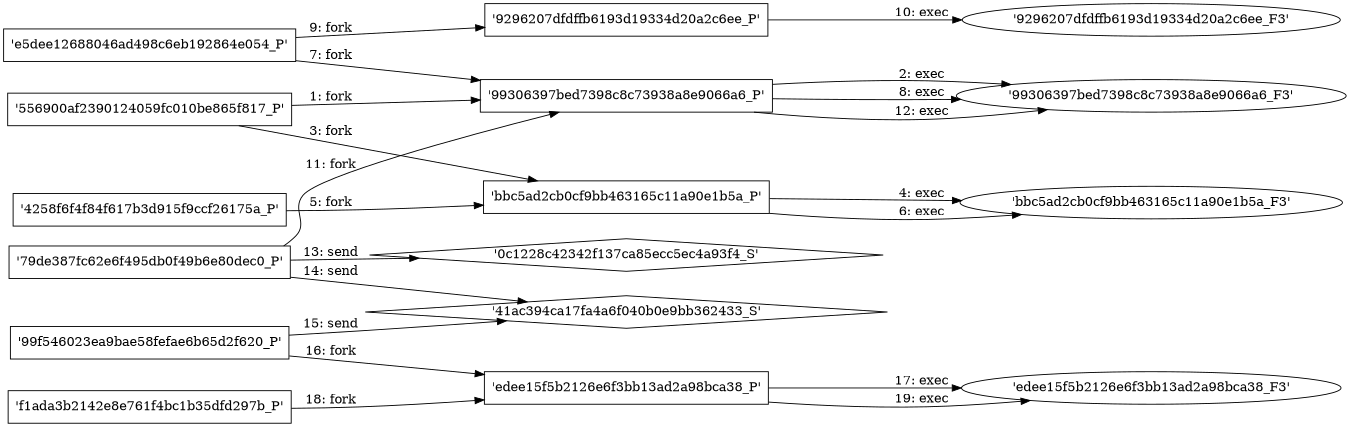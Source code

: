 digraph "D:\Learning\Paper\apt\基于CTI的攻击预警\Dataset\攻击图\ASGfromALLCTI\Threat Spotlight The Imperiosus Curse --A Tool of the Dark Arts.dot" {
rankdir="LR"
size="9"
fixedsize="false"
splines="true"
nodesep=0.3
ranksep=0
fontsize=10
overlap="scalexy"
engine= "neato"
	"'556900af2390124059fc010be865f817_P'" [node_type=Process shape=box]
	"'99306397bed7398c8c73938a8e9066a6_P'" [node_type=Process shape=box]
	"'556900af2390124059fc010be865f817_P'" -> "'99306397bed7398c8c73938a8e9066a6_P'" [label="1: fork"]
	"'99306397bed7398c8c73938a8e9066a6_P'" [node_type=Process shape=box]
	"'99306397bed7398c8c73938a8e9066a6_F3'" [node_type=File shape=ellipse]
	"'99306397bed7398c8c73938a8e9066a6_P'" -> "'99306397bed7398c8c73938a8e9066a6_F3'" [label="2: exec"]
	"'556900af2390124059fc010be865f817_P'" [node_type=Process shape=box]
	"'bbc5ad2cb0cf9bb463165c11a90e1b5a_P'" [node_type=Process shape=box]
	"'556900af2390124059fc010be865f817_P'" -> "'bbc5ad2cb0cf9bb463165c11a90e1b5a_P'" [label="3: fork"]
	"'bbc5ad2cb0cf9bb463165c11a90e1b5a_P'" [node_type=Process shape=box]
	"'bbc5ad2cb0cf9bb463165c11a90e1b5a_F3'" [node_type=File shape=ellipse]
	"'bbc5ad2cb0cf9bb463165c11a90e1b5a_P'" -> "'bbc5ad2cb0cf9bb463165c11a90e1b5a_F3'" [label="4: exec"]
	"'4258f6f4f84f617b3d915f9ccf26175a_P'" [node_type=Process shape=box]
	"'bbc5ad2cb0cf9bb463165c11a90e1b5a_P'" [node_type=Process shape=box]
	"'4258f6f4f84f617b3d915f9ccf26175a_P'" -> "'bbc5ad2cb0cf9bb463165c11a90e1b5a_P'" [label="5: fork"]
	"'bbc5ad2cb0cf9bb463165c11a90e1b5a_P'" [node_type=Process shape=box]
	"'bbc5ad2cb0cf9bb463165c11a90e1b5a_F3'" [node_type=File shape=ellipse]
	"'bbc5ad2cb0cf9bb463165c11a90e1b5a_P'" -> "'bbc5ad2cb0cf9bb463165c11a90e1b5a_F3'" [label="6: exec"]
	"'e5dee12688046ad498c6eb192864e054_P'" [node_type=Process shape=box]
	"'99306397bed7398c8c73938a8e9066a6_P'" [node_type=Process shape=box]
	"'e5dee12688046ad498c6eb192864e054_P'" -> "'99306397bed7398c8c73938a8e9066a6_P'" [label="7: fork"]
	"'99306397bed7398c8c73938a8e9066a6_P'" [node_type=Process shape=box]
	"'99306397bed7398c8c73938a8e9066a6_F3'" [node_type=File shape=ellipse]
	"'99306397bed7398c8c73938a8e9066a6_P'" -> "'99306397bed7398c8c73938a8e9066a6_F3'" [label="8: exec"]
	"'e5dee12688046ad498c6eb192864e054_P'" [node_type=Process shape=box]
	"'9296207dfdffb6193d19334d20a2c6ee_P'" [node_type=Process shape=box]
	"'e5dee12688046ad498c6eb192864e054_P'" -> "'9296207dfdffb6193d19334d20a2c6ee_P'" [label="9: fork"]
	"'9296207dfdffb6193d19334d20a2c6ee_P'" [node_type=Process shape=box]
	"'9296207dfdffb6193d19334d20a2c6ee_F3'" [node_type=File shape=ellipse]
	"'9296207dfdffb6193d19334d20a2c6ee_P'" -> "'9296207dfdffb6193d19334d20a2c6ee_F3'" [label="10: exec"]
	"'79de387fc62e6f495db0f49b6e80dec0_P'" [node_type=Process shape=box]
	"'99306397bed7398c8c73938a8e9066a6_P'" [node_type=Process shape=box]
	"'79de387fc62e6f495db0f49b6e80dec0_P'" -> "'99306397bed7398c8c73938a8e9066a6_P'" [label="11: fork"]
	"'99306397bed7398c8c73938a8e9066a6_P'" [node_type=Process shape=box]
	"'99306397bed7398c8c73938a8e9066a6_F3'" [node_type=File shape=ellipse]
	"'99306397bed7398c8c73938a8e9066a6_P'" -> "'99306397bed7398c8c73938a8e9066a6_F3'" [label="12: exec"]
	"'0c1228c42342f137ca85ecc5ec4a93f4_S'" [node_type=Socket shape=diamond]
	"'79de387fc62e6f495db0f49b6e80dec0_P'" [node_type=Process shape=box]
	"'79de387fc62e6f495db0f49b6e80dec0_P'" -> "'0c1228c42342f137ca85ecc5ec4a93f4_S'" [label="13: send"]
	"'41ac394ca17fa4a6f040b0e9bb362433_S'" [node_type=Socket shape=diamond]
	"'79de387fc62e6f495db0f49b6e80dec0_P'" [node_type=Process shape=box]
	"'79de387fc62e6f495db0f49b6e80dec0_P'" -> "'41ac394ca17fa4a6f040b0e9bb362433_S'" [label="14: send"]
	"'41ac394ca17fa4a6f040b0e9bb362433_S'" [node_type=Socket shape=diamond]
	"'99f546023ea9bae58fefae6b65d2f620_P'" [node_type=Process shape=box]
	"'99f546023ea9bae58fefae6b65d2f620_P'" -> "'41ac394ca17fa4a6f040b0e9bb362433_S'" [label="15: send"]
	"'99f546023ea9bae58fefae6b65d2f620_P'" [node_type=Process shape=box]
	"'edee15f5b2126e6f3bb13ad2a98bca38_P'" [node_type=Process shape=box]
	"'99f546023ea9bae58fefae6b65d2f620_P'" -> "'edee15f5b2126e6f3bb13ad2a98bca38_P'" [label="16: fork"]
	"'edee15f5b2126e6f3bb13ad2a98bca38_P'" [node_type=Process shape=box]
	"'edee15f5b2126e6f3bb13ad2a98bca38_F3'" [node_type=File shape=ellipse]
	"'edee15f5b2126e6f3bb13ad2a98bca38_P'" -> "'edee15f5b2126e6f3bb13ad2a98bca38_F3'" [label="17: exec"]
	"'f1ada3b2142e8e761f4bc1b35dfd297b_P'" [node_type=Process shape=box]
	"'edee15f5b2126e6f3bb13ad2a98bca38_P'" [node_type=Process shape=box]
	"'f1ada3b2142e8e761f4bc1b35dfd297b_P'" -> "'edee15f5b2126e6f3bb13ad2a98bca38_P'" [label="18: fork"]
	"'edee15f5b2126e6f3bb13ad2a98bca38_P'" [node_type=Process shape=box]
	"'edee15f5b2126e6f3bb13ad2a98bca38_F3'" [node_type=File shape=ellipse]
	"'edee15f5b2126e6f3bb13ad2a98bca38_P'" -> "'edee15f5b2126e6f3bb13ad2a98bca38_F3'" [label="19: exec"]
}
